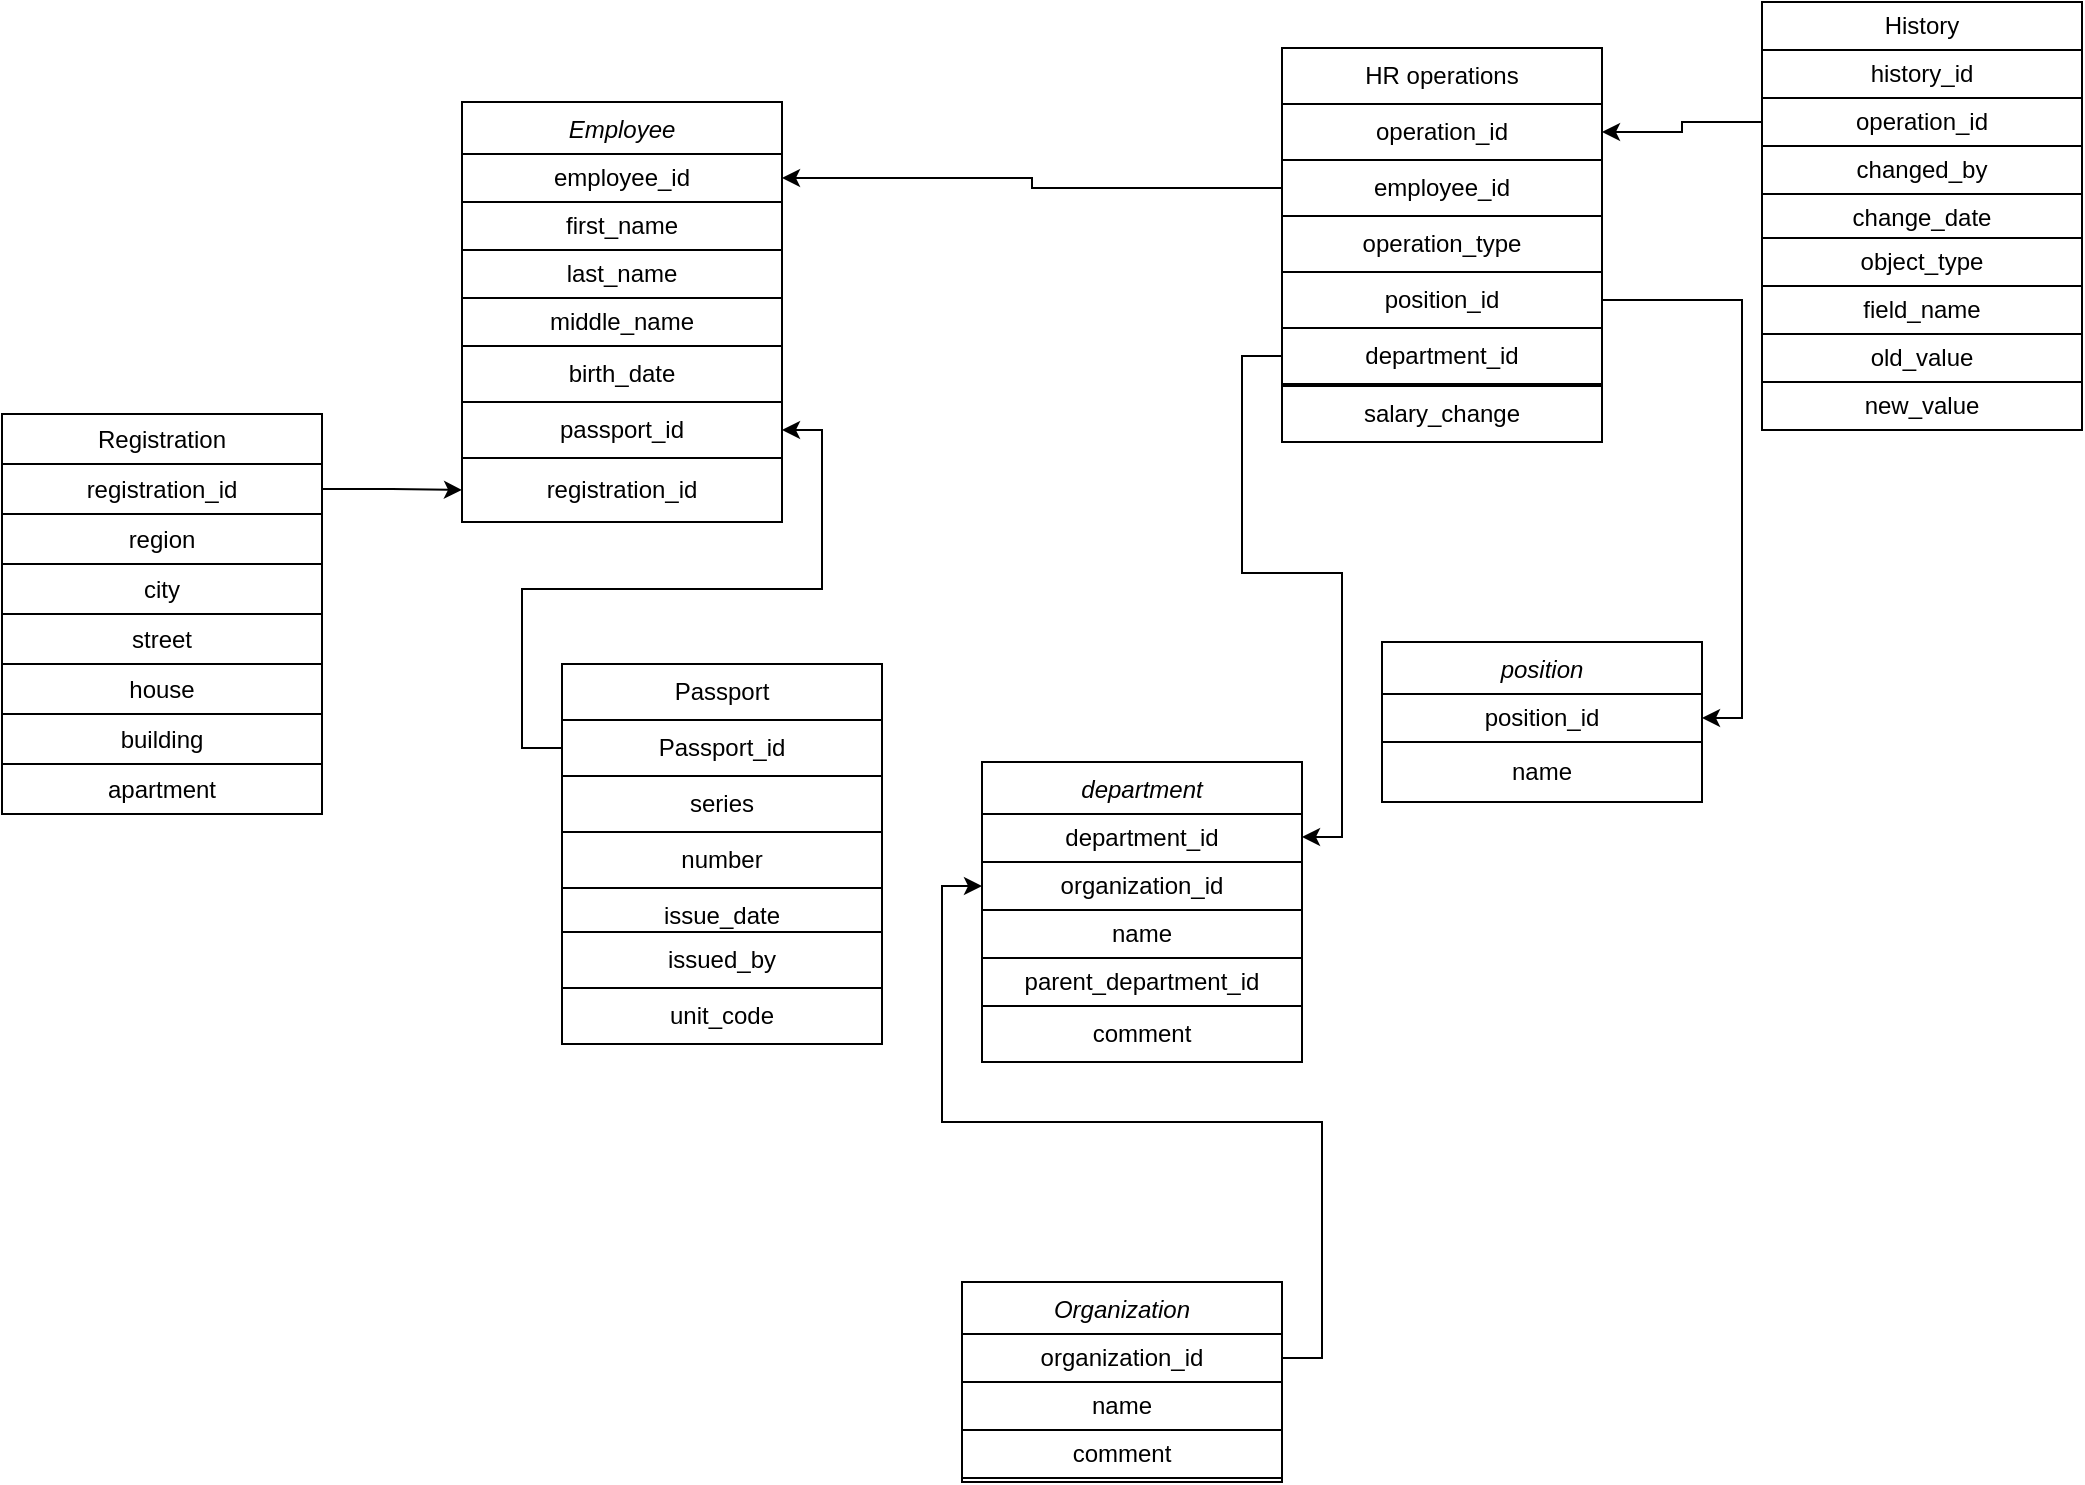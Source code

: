 <mxfile version="24.7.17">
  <diagram id="C5RBs43oDa-KdzZeNtuy" name="Page-1">
    <mxGraphModel dx="864" dy="516" grid="1" gridSize="10" guides="1" tooltips="1" connect="1" arrows="1" fold="1" page="1" pageScale="1" pageWidth="827" pageHeight="1169" math="0" shadow="0">
      <root>
        <mxCell id="WIyWlLk6GJQsqaUBKTNV-0" />
        <mxCell id="WIyWlLk6GJQsqaUBKTNV-1" parent="WIyWlLk6GJQsqaUBKTNV-0" />
        <mxCell id="zkfFHV4jXpPFQw0GAbJ--0" value="Organization" style="swimlane;fontStyle=2;align=center;verticalAlign=top;childLayout=stackLayout;horizontal=1;startSize=26;horizontalStack=0;resizeParent=1;resizeLast=0;collapsible=1;marginBottom=0;rounded=0;shadow=0;strokeWidth=1;" parent="WIyWlLk6GJQsqaUBKTNV-1" vertex="1">
          <mxGeometry x="540" y="700" width="160" height="100" as="geometry">
            <mxRectangle x="230" y="140" width="160" height="26" as="alternateBounds" />
          </mxGeometry>
        </mxCell>
        <mxCell id="JFGViaOX13NKI_utjXTC-0" value="organization_id" style="rounded=0;whiteSpace=wrap;html=1;" parent="zkfFHV4jXpPFQw0GAbJ--0" vertex="1">
          <mxGeometry y="26" width="160" height="24" as="geometry" />
        </mxCell>
        <mxCell id="JFGViaOX13NKI_utjXTC-1" value="name" style="rounded=0;whiteSpace=wrap;html=1;" parent="zkfFHV4jXpPFQw0GAbJ--0" vertex="1">
          <mxGeometry y="50" width="160" height="24" as="geometry" />
        </mxCell>
        <mxCell id="JFGViaOX13NKI_utjXTC-2" value="comment" style="rounded=0;whiteSpace=wrap;html=1;" parent="zkfFHV4jXpPFQw0GAbJ--0" vertex="1">
          <mxGeometry y="74" width="160" height="24" as="geometry" />
        </mxCell>
        <mxCell id="JFGViaOX13NKI_utjXTC-8" value="department" style="swimlane;fontStyle=2;align=center;verticalAlign=top;childLayout=stackLayout;horizontal=1;startSize=26;horizontalStack=0;resizeParent=1;resizeLast=0;collapsible=1;marginBottom=0;rounded=0;shadow=0;strokeWidth=1;" parent="WIyWlLk6GJQsqaUBKTNV-1" vertex="1">
          <mxGeometry x="550" y="440" width="160" height="150" as="geometry">
            <mxRectangle x="230" y="140" width="160" height="26" as="alternateBounds" />
          </mxGeometry>
        </mxCell>
        <mxCell id="JFGViaOX13NKI_utjXTC-9" value="department_id" style="rounded=0;whiteSpace=wrap;html=1;" parent="JFGViaOX13NKI_utjXTC-8" vertex="1">
          <mxGeometry y="26" width="160" height="24" as="geometry" />
        </mxCell>
        <mxCell id="JFGViaOX13NKI_utjXTC-10" value="organization_id" style="rounded=0;whiteSpace=wrap;html=1;" parent="JFGViaOX13NKI_utjXTC-8" vertex="1">
          <mxGeometry y="50" width="160" height="24" as="geometry" />
        </mxCell>
        <mxCell id="JFGViaOX13NKI_utjXTC-11" value="name" style="rounded=0;whiteSpace=wrap;html=1;" parent="JFGViaOX13NKI_utjXTC-8" vertex="1">
          <mxGeometry y="74" width="160" height="24" as="geometry" />
        </mxCell>
        <mxCell id="JFGViaOX13NKI_utjXTC-12" value="parent_department_id" style="rounded=0;whiteSpace=wrap;html=1;" parent="JFGViaOX13NKI_utjXTC-8" vertex="1">
          <mxGeometry y="98" width="160" height="24" as="geometry" />
        </mxCell>
        <mxCell id="JFGViaOX13NKI_utjXTC-13" value="comment" style="rounded=0;whiteSpace=wrap;html=1;" parent="JFGViaOX13NKI_utjXTC-8" vertex="1">
          <mxGeometry y="122" width="160" height="28" as="geometry" />
        </mxCell>
        <mxCell id="JFGViaOX13NKI_utjXTC-19" value="position" style="swimlane;fontStyle=2;align=center;verticalAlign=top;childLayout=stackLayout;horizontal=1;startSize=26;horizontalStack=0;resizeParent=1;resizeLast=0;collapsible=1;marginBottom=0;rounded=0;shadow=0;strokeWidth=1;" parent="WIyWlLk6GJQsqaUBKTNV-1" vertex="1">
          <mxGeometry x="750" y="380" width="160" height="80" as="geometry">
            <mxRectangle x="230" y="140" width="160" height="26" as="alternateBounds" />
          </mxGeometry>
        </mxCell>
        <mxCell id="JFGViaOX13NKI_utjXTC-20" value="position_id" style="rounded=0;whiteSpace=wrap;html=1;" parent="JFGViaOX13NKI_utjXTC-19" vertex="1">
          <mxGeometry y="26" width="160" height="24" as="geometry" />
        </mxCell>
        <mxCell id="JFGViaOX13NKI_utjXTC-21" value="name" style="rounded=0;whiteSpace=wrap;html=1;" parent="JFGViaOX13NKI_utjXTC-19" vertex="1">
          <mxGeometry y="50" width="160" height="30" as="geometry" />
        </mxCell>
        <mxCell id="JFGViaOX13NKI_utjXTC-27" style="edgeStyle=orthogonalEdgeStyle;rounded=0;orthogonalLoop=1;jettySize=auto;html=1;exitX=1;exitY=0.5;exitDx=0;exitDy=0;entryX=0;entryY=0.5;entryDx=0;entryDy=0;" parent="WIyWlLk6GJQsqaUBKTNV-1" source="JFGViaOX13NKI_utjXTC-0" target="JFGViaOX13NKI_utjXTC-10" edge="1">
          <mxGeometry relative="1" as="geometry" />
        </mxCell>
        <mxCell id="JFGViaOX13NKI_utjXTC-28" value="Employee" style="swimlane;fontStyle=2;align=center;verticalAlign=top;childLayout=stackLayout;horizontal=1;startSize=26;horizontalStack=0;resizeParent=1;resizeLast=0;collapsible=1;marginBottom=0;rounded=0;shadow=0;strokeWidth=1;" parent="WIyWlLk6GJQsqaUBKTNV-1" vertex="1">
          <mxGeometry x="290" y="110" width="160" height="210" as="geometry">
            <mxRectangle x="230" y="140" width="160" height="26" as="alternateBounds" />
          </mxGeometry>
        </mxCell>
        <mxCell id="JFGViaOX13NKI_utjXTC-29" value="employee_id" style="rounded=0;whiteSpace=wrap;html=1;" parent="JFGViaOX13NKI_utjXTC-28" vertex="1">
          <mxGeometry y="26" width="160" height="24" as="geometry" />
        </mxCell>
        <mxCell id="JFGViaOX13NKI_utjXTC-30" value="first_name" style="rounded=0;whiteSpace=wrap;html=1;" parent="JFGViaOX13NKI_utjXTC-28" vertex="1">
          <mxGeometry y="50" width="160" height="24" as="geometry" />
        </mxCell>
        <mxCell id="JFGViaOX13NKI_utjXTC-31" value="last_name" style="rounded=0;whiteSpace=wrap;html=1;" parent="JFGViaOX13NKI_utjXTC-28" vertex="1">
          <mxGeometry y="74" width="160" height="24" as="geometry" />
        </mxCell>
        <mxCell id="JFGViaOX13NKI_utjXTC-32" value="middle_name" style="rounded=0;whiteSpace=wrap;html=1;" parent="JFGViaOX13NKI_utjXTC-28" vertex="1">
          <mxGeometry y="98" width="160" height="24" as="geometry" />
        </mxCell>
        <mxCell id="JFGViaOX13NKI_utjXTC-33" value="birth_date" style="rounded=0;whiteSpace=wrap;html=1;" parent="JFGViaOX13NKI_utjXTC-28" vertex="1">
          <mxGeometry y="122" width="160" height="28" as="geometry" />
        </mxCell>
        <mxCell id="JFGViaOX13NKI_utjXTC-34" value="passport_id" style="rounded=0;whiteSpace=wrap;html=1;" parent="JFGViaOX13NKI_utjXTC-28" vertex="1">
          <mxGeometry y="150" width="160" height="28" as="geometry" />
        </mxCell>
        <mxCell id="JFGViaOX13NKI_utjXTC-85" style="edgeStyle=orthogonalEdgeStyle;rounded=0;orthogonalLoop=1;jettySize=auto;html=1;exitX=0.5;exitY=1;exitDx=0;exitDy=0;entryX=0.5;entryY=1;entryDx=0;entryDy=0;" parent="JFGViaOX13NKI_utjXTC-28" source="JFGViaOX13NKI_utjXTC-70" target="JFGViaOX13NKI_utjXTC-28" edge="1">
          <mxGeometry relative="1" as="geometry" />
        </mxCell>
        <mxCell id="JFGViaOX13NKI_utjXTC-70" value="registration_id" style="rounded=0;whiteSpace=wrap;html=1;" parent="JFGViaOX13NKI_utjXTC-28" vertex="1">
          <mxGeometry y="178" width="160" height="32" as="geometry" />
        </mxCell>
        <mxCell id="JFGViaOX13NKI_utjXTC-41" value="Passport" style="rounded=0;whiteSpace=wrap;html=1;" parent="WIyWlLk6GJQsqaUBKTNV-1" vertex="1">
          <mxGeometry x="340" y="391" width="160" height="28" as="geometry" />
        </mxCell>
        <mxCell id="JFGViaOX13NKI_utjXTC-49" style="edgeStyle=orthogonalEdgeStyle;rounded=0;orthogonalLoop=1;jettySize=auto;html=1;exitX=0;exitY=0.5;exitDx=0;exitDy=0;entryX=1;entryY=0.5;entryDx=0;entryDy=0;" parent="WIyWlLk6GJQsqaUBKTNV-1" source="JFGViaOX13NKI_utjXTC-42" target="JFGViaOX13NKI_utjXTC-34" edge="1">
          <mxGeometry relative="1" as="geometry" />
        </mxCell>
        <mxCell id="JFGViaOX13NKI_utjXTC-42" value="Passport_id" style="rounded=0;whiteSpace=wrap;html=1;" parent="WIyWlLk6GJQsqaUBKTNV-1" vertex="1">
          <mxGeometry x="340" y="419" width="160" height="28" as="geometry" />
        </mxCell>
        <mxCell id="JFGViaOX13NKI_utjXTC-43" value="series" style="rounded=0;whiteSpace=wrap;html=1;" parent="WIyWlLk6GJQsqaUBKTNV-1" vertex="1">
          <mxGeometry x="340" y="447" width="160" height="28" as="geometry" />
        </mxCell>
        <mxCell id="JFGViaOX13NKI_utjXTC-44" value="number" style="rounded=0;whiteSpace=wrap;html=1;" parent="WIyWlLk6GJQsqaUBKTNV-1" vertex="1">
          <mxGeometry x="340" y="475" width="160" height="28" as="geometry" />
        </mxCell>
        <mxCell id="JFGViaOX13NKI_utjXTC-45" value="issue_date" style="rounded=0;whiteSpace=wrap;html=1;" parent="WIyWlLk6GJQsqaUBKTNV-1" vertex="1">
          <mxGeometry x="340" y="503" width="160" height="28" as="geometry" />
        </mxCell>
        <mxCell id="JFGViaOX13NKI_utjXTC-46" value="issued_by" style="rounded=0;whiteSpace=wrap;html=1;" parent="WIyWlLk6GJQsqaUBKTNV-1" vertex="1">
          <mxGeometry x="340" y="525" width="160" height="28" as="geometry" />
        </mxCell>
        <mxCell id="JFGViaOX13NKI_utjXTC-50" value="HR operations" style="rounded=0;whiteSpace=wrap;html=1;" parent="WIyWlLk6GJQsqaUBKTNV-1" vertex="1">
          <mxGeometry x="700" y="83" width="160" height="28" as="geometry" />
        </mxCell>
        <mxCell id="JFGViaOX13NKI_utjXTC-51" value="operation_id" style="rounded=0;whiteSpace=wrap;html=1;" parent="WIyWlLk6GJQsqaUBKTNV-1" vertex="1">
          <mxGeometry x="700" y="111" width="160" height="28" as="geometry" />
        </mxCell>
        <mxCell id="JFGViaOX13NKI_utjXTC-84" style="edgeStyle=orthogonalEdgeStyle;rounded=0;orthogonalLoop=1;jettySize=auto;html=1;exitX=0;exitY=0.5;exitDx=0;exitDy=0;entryX=1;entryY=0.5;entryDx=0;entryDy=0;" parent="WIyWlLk6GJQsqaUBKTNV-1" source="JFGViaOX13NKI_utjXTC-52" target="JFGViaOX13NKI_utjXTC-29" edge="1">
          <mxGeometry relative="1" as="geometry" />
        </mxCell>
        <mxCell id="JFGViaOX13NKI_utjXTC-52" value="employee_id" style="rounded=0;whiteSpace=wrap;html=1;" parent="WIyWlLk6GJQsqaUBKTNV-1" vertex="1">
          <mxGeometry x="700" y="139" width="160" height="28" as="geometry" />
        </mxCell>
        <mxCell id="JFGViaOX13NKI_utjXTC-53" value="operation_type" style="rounded=0;whiteSpace=wrap;html=1;" parent="WIyWlLk6GJQsqaUBKTNV-1" vertex="1">
          <mxGeometry x="700" y="167" width="160" height="28" as="geometry" />
        </mxCell>
        <mxCell id="JFGViaOX13NKI_utjXTC-90" style="edgeStyle=orthogonalEdgeStyle;rounded=0;orthogonalLoop=1;jettySize=auto;html=1;exitX=1;exitY=0.5;exitDx=0;exitDy=0;entryX=1;entryY=0.5;entryDx=0;entryDy=0;" parent="WIyWlLk6GJQsqaUBKTNV-1" source="JFGViaOX13NKI_utjXTC-54" target="JFGViaOX13NKI_utjXTC-20" edge="1">
          <mxGeometry relative="1" as="geometry" />
        </mxCell>
        <mxCell id="JFGViaOX13NKI_utjXTC-54" value="position_id" style="rounded=0;whiteSpace=wrap;html=1;" parent="WIyWlLk6GJQsqaUBKTNV-1" vertex="1">
          <mxGeometry x="700" y="195" width="160" height="28" as="geometry" />
        </mxCell>
        <mxCell id="JFGViaOX13NKI_utjXTC-55" value="salary_change" style="rounded=0;whiteSpace=wrap;html=1;" parent="WIyWlLk6GJQsqaUBKTNV-1" vertex="1">
          <mxGeometry x="700" y="252" width="160" height="28" as="geometry" />
        </mxCell>
        <mxCell id="JFGViaOX13NKI_utjXTC-57" value="History" style="rounded=0;whiteSpace=wrap;html=1;" parent="WIyWlLk6GJQsqaUBKTNV-1" vertex="1">
          <mxGeometry x="940" y="60" width="160" height="24" as="geometry" />
        </mxCell>
        <mxCell id="JFGViaOX13NKI_utjXTC-58" value="history_id" style="rounded=0;whiteSpace=wrap;html=1;" parent="WIyWlLk6GJQsqaUBKTNV-1" vertex="1">
          <mxGeometry x="940" y="84" width="160" height="24" as="geometry" />
        </mxCell>
        <mxCell id="JFGViaOX13NKI_utjXTC-89" style="edgeStyle=orthogonalEdgeStyle;rounded=0;orthogonalLoop=1;jettySize=auto;html=1;exitX=0;exitY=0.5;exitDx=0;exitDy=0;entryX=1;entryY=0.5;entryDx=0;entryDy=0;" parent="WIyWlLk6GJQsqaUBKTNV-1" source="JFGViaOX13NKI_utjXTC-59" target="JFGViaOX13NKI_utjXTC-51" edge="1">
          <mxGeometry relative="1" as="geometry" />
        </mxCell>
        <mxCell id="JFGViaOX13NKI_utjXTC-59" value="operation_id" style="rounded=0;whiteSpace=wrap;html=1;" parent="WIyWlLk6GJQsqaUBKTNV-1" vertex="1">
          <mxGeometry x="940" y="108" width="160" height="24" as="geometry" />
        </mxCell>
        <mxCell id="JFGViaOX13NKI_utjXTC-60" value="changed_by" style="rounded=0;whiteSpace=wrap;html=1;" parent="WIyWlLk6GJQsqaUBKTNV-1" vertex="1">
          <mxGeometry x="940" y="132" width="160" height="24" as="geometry" />
        </mxCell>
        <mxCell id="JFGViaOX13NKI_utjXTC-61" value="change_date" style="rounded=0;whiteSpace=wrap;html=1;" parent="WIyWlLk6GJQsqaUBKTNV-1" vertex="1">
          <mxGeometry x="940" y="156" width="160" height="24" as="geometry" />
        </mxCell>
        <mxCell id="JFGViaOX13NKI_utjXTC-62" value="object_type" style="rounded=0;whiteSpace=wrap;html=1;" parent="WIyWlLk6GJQsqaUBKTNV-1" vertex="1">
          <mxGeometry x="940" y="178" width="160" height="24" as="geometry" />
        </mxCell>
        <mxCell id="JFGViaOX13NKI_utjXTC-64" value="field_name" style="rounded=0;whiteSpace=wrap;html=1;" parent="WIyWlLk6GJQsqaUBKTNV-1" vertex="1">
          <mxGeometry x="940" y="202" width="160" height="24" as="geometry" />
        </mxCell>
        <mxCell id="JFGViaOX13NKI_utjXTC-65" value="old_value" style="rounded=0;whiteSpace=wrap;html=1;" parent="WIyWlLk6GJQsqaUBKTNV-1" vertex="1">
          <mxGeometry x="940" y="226" width="160" height="24" as="geometry" />
        </mxCell>
        <mxCell id="JFGViaOX13NKI_utjXTC-66" value="new_value" style="rounded=0;whiteSpace=wrap;html=1;" parent="WIyWlLk6GJQsqaUBKTNV-1" vertex="1">
          <mxGeometry x="940" y="250" width="160" height="24" as="geometry" />
        </mxCell>
        <mxCell id="JFGViaOX13NKI_utjXTC-69" value="unit_code" style="rounded=0;whiteSpace=wrap;html=1;" parent="WIyWlLk6GJQsqaUBKTNV-1" vertex="1">
          <mxGeometry x="340" y="553" width="160" height="28" as="geometry" />
        </mxCell>
        <mxCell id="JFGViaOX13NKI_utjXTC-72" value="Registration" style="rounded=0;whiteSpace=wrap;html=1;" parent="WIyWlLk6GJQsqaUBKTNV-1" vertex="1">
          <mxGeometry x="60" y="266" width="160" height="25" as="geometry" />
        </mxCell>
        <mxCell id="JFGViaOX13NKI_utjXTC-80" style="edgeStyle=orthogonalEdgeStyle;rounded=0;orthogonalLoop=1;jettySize=auto;html=1;exitX=1;exitY=0.5;exitDx=0;exitDy=0;entryX=0;entryY=0.5;entryDx=0;entryDy=0;" parent="WIyWlLk6GJQsqaUBKTNV-1" source="JFGViaOX13NKI_utjXTC-73" target="JFGViaOX13NKI_utjXTC-70" edge="1">
          <mxGeometry relative="1" as="geometry" />
        </mxCell>
        <mxCell id="JFGViaOX13NKI_utjXTC-73" value="registration_id" style="rounded=0;whiteSpace=wrap;html=1;" parent="WIyWlLk6GJQsqaUBKTNV-1" vertex="1">
          <mxGeometry x="60" y="291" width="160" height="25" as="geometry" />
        </mxCell>
        <mxCell id="JFGViaOX13NKI_utjXTC-74" value="region" style="rounded=0;whiteSpace=wrap;html=1;" parent="WIyWlLk6GJQsqaUBKTNV-1" vertex="1">
          <mxGeometry x="60" y="316" width="160" height="25" as="geometry" />
        </mxCell>
        <mxCell id="JFGViaOX13NKI_utjXTC-75" value="city" style="rounded=0;whiteSpace=wrap;html=1;" parent="WIyWlLk6GJQsqaUBKTNV-1" vertex="1">
          <mxGeometry x="60" y="341" width="160" height="25" as="geometry" />
        </mxCell>
        <mxCell id="JFGViaOX13NKI_utjXTC-76" value="street" style="rounded=0;whiteSpace=wrap;html=1;" parent="WIyWlLk6GJQsqaUBKTNV-1" vertex="1">
          <mxGeometry x="60" y="366" width="160" height="25" as="geometry" />
        </mxCell>
        <mxCell id="JFGViaOX13NKI_utjXTC-77" value="house" style="rounded=0;whiteSpace=wrap;html=1;" parent="WIyWlLk6GJQsqaUBKTNV-1" vertex="1">
          <mxGeometry x="60" y="391" width="160" height="25" as="geometry" />
        </mxCell>
        <mxCell id="JFGViaOX13NKI_utjXTC-78" value="building" style="rounded=0;whiteSpace=wrap;html=1;" parent="WIyWlLk6GJQsqaUBKTNV-1" vertex="1">
          <mxGeometry x="60" y="416" width="160" height="25" as="geometry" />
        </mxCell>
        <mxCell id="JFGViaOX13NKI_utjXTC-79" value="apartment" style="rounded=0;whiteSpace=wrap;html=1;" parent="WIyWlLk6GJQsqaUBKTNV-1" vertex="1">
          <mxGeometry x="60" y="441" width="160" height="25" as="geometry" />
        </mxCell>
        <mxCell id="JFGViaOX13NKI_utjXTC-87" style="edgeStyle=orthogonalEdgeStyle;rounded=0;orthogonalLoop=1;jettySize=auto;html=1;exitX=0;exitY=0.5;exitDx=0;exitDy=0;entryX=1;entryY=0.25;entryDx=0;entryDy=0;" parent="WIyWlLk6GJQsqaUBKTNV-1" source="JFGViaOX13NKI_utjXTC-86" target="JFGViaOX13NKI_utjXTC-8" edge="1">
          <mxGeometry relative="1" as="geometry" />
        </mxCell>
        <mxCell id="JFGViaOX13NKI_utjXTC-86" value="department_id" style="rounded=0;whiteSpace=wrap;html=1;" parent="WIyWlLk6GJQsqaUBKTNV-1" vertex="1">
          <mxGeometry x="700" y="223" width="160" height="28" as="geometry" />
        </mxCell>
      </root>
    </mxGraphModel>
  </diagram>
</mxfile>
